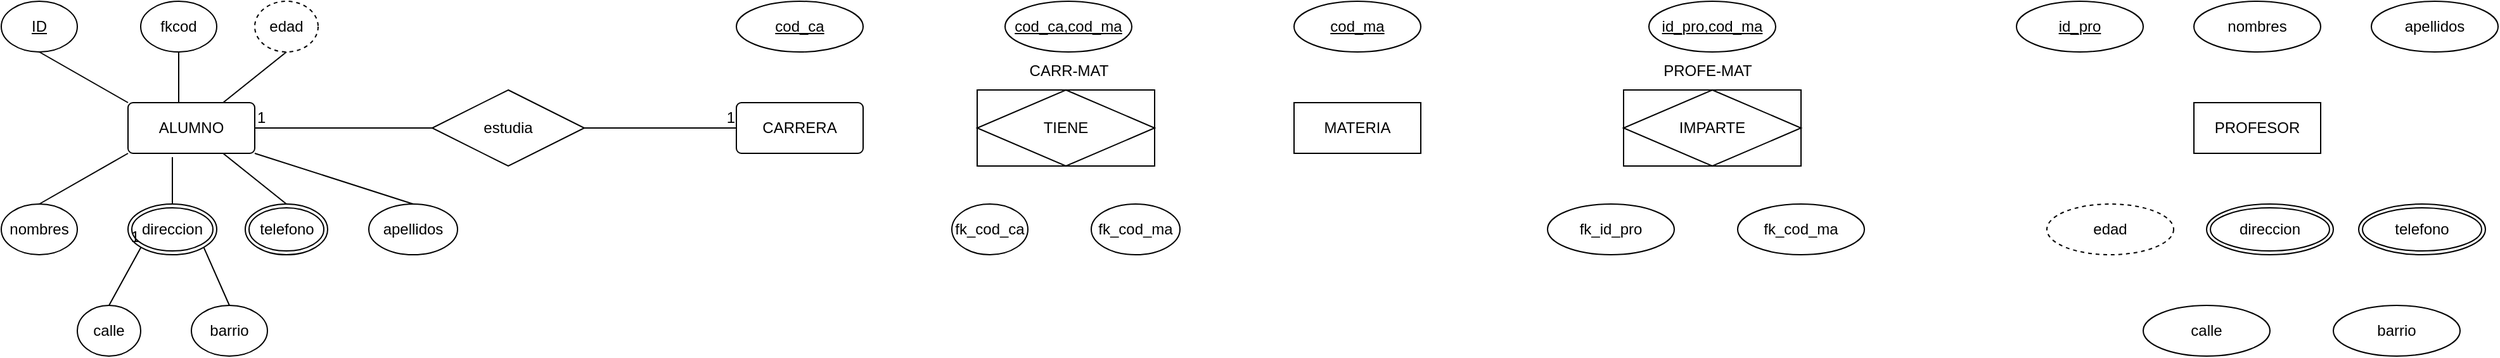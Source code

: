 <mxfile version="24.7.6">
  <diagram name="Página-1" id="Hg2ADHbcAfVCB5c0dppT">
    <mxGraphModel dx="2213" dy="793" grid="1" gridSize="10" guides="1" tooltips="1" connect="1" arrows="1" fold="1" page="1" pageScale="1" pageWidth="827" pageHeight="1169" math="0" shadow="0">
      <root>
        <mxCell id="0" />
        <mxCell id="1" parent="0" />
        <mxCell id="F62fE3NJksiHlh27fMDJ-1" value="ALUMNO" style="rounded=1;arcSize=10;whiteSpace=wrap;html=1;align=center;" vertex="1" parent="1">
          <mxGeometry x="40" y="120" width="100" height="40" as="geometry" />
        </mxCell>
        <mxCell id="F62fE3NJksiHlh27fMDJ-2" value="ID" style="ellipse;whiteSpace=wrap;html=1;align=center;fontStyle=4;" vertex="1" parent="1">
          <mxGeometry x="-60" y="40" width="60" height="40" as="geometry" />
        </mxCell>
        <mxCell id="F62fE3NJksiHlh27fMDJ-3" value="fkcod" style="ellipse;whiteSpace=wrap;html=1;align=center;" vertex="1" parent="1">
          <mxGeometry x="50" y="40" width="60" height="40" as="geometry" />
        </mxCell>
        <mxCell id="F62fE3NJksiHlh27fMDJ-4" value="nombres" style="ellipse;whiteSpace=wrap;html=1;align=center;" vertex="1" parent="1">
          <mxGeometry x="-60" y="200" width="60" height="40" as="geometry" />
        </mxCell>
        <mxCell id="F62fE3NJksiHlh27fMDJ-6" value="CARRERA" style="rounded=1;arcSize=10;whiteSpace=wrap;html=1;align=center;" vertex="1" parent="1">
          <mxGeometry x="520" y="120" width="100" height="40" as="geometry" />
        </mxCell>
        <mxCell id="F62fE3NJksiHlh27fMDJ-8" value="MATERIA" style="whiteSpace=wrap;html=1;align=center;" vertex="1" parent="1">
          <mxGeometry x="960" y="120" width="100" height="40" as="geometry" />
        </mxCell>
        <mxCell id="F62fE3NJksiHlh27fMDJ-9" value="TIENE" style="shape=associativeEntity;whiteSpace=wrap;html=1;align=center;" vertex="1" parent="1">
          <mxGeometry x="710" y="110" width="140" height="60" as="geometry" />
        </mxCell>
        <mxCell id="F62fE3NJksiHlh27fMDJ-10" value="IMPARTE" style="shape=associativeEntity;whiteSpace=wrap;html=1;align=center;" vertex="1" parent="1">
          <mxGeometry x="1220" y="110" width="140" height="60" as="geometry" />
        </mxCell>
        <mxCell id="F62fE3NJksiHlh27fMDJ-11" value="PROFESOR" style="whiteSpace=wrap;html=1;align=center;" vertex="1" parent="1">
          <mxGeometry x="1670" y="120" width="100" height="40" as="geometry" />
        </mxCell>
        <mxCell id="F62fE3NJksiHlh27fMDJ-12" value="direccion" style="ellipse;shape=doubleEllipse;margin=3;whiteSpace=wrap;html=1;align=center;" vertex="1" parent="1">
          <mxGeometry x="40" y="200" width="70" height="40" as="geometry" />
        </mxCell>
        <mxCell id="F62fE3NJksiHlh27fMDJ-13" value="edad" style="ellipse;whiteSpace=wrap;html=1;align=center;dashed=1;" vertex="1" parent="1">
          <mxGeometry x="140" y="40" width="50" height="40" as="geometry" />
        </mxCell>
        <mxCell id="F62fE3NJksiHlh27fMDJ-14" value="barrio" style="ellipse;whiteSpace=wrap;html=1;align=center;" vertex="1" parent="1">
          <mxGeometry x="90" y="280" width="60" height="40" as="geometry" />
        </mxCell>
        <mxCell id="F62fE3NJksiHlh27fMDJ-15" value="calle" style="ellipse;whiteSpace=wrap;html=1;align=center;" vertex="1" parent="1">
          <mxGeometry y="280" width="50" height="40" as="geometry" />
        </mxCell>
        <mxCell id="F62fE3NJksiHlh27fMDJ-16" value="telefono" style="ellipse;shape=doubleEllipse;margin=3;whiteSpace=wrap;html=1;align=center;" vertex="1" parent="1">
          <mxGeometry x="132.5" y="200" width="65" height="40" as="geometry" />
        </mxCell>
        <mxCell id="F62fE3NJksiHlh27fMDJ-17" value="cod_ca" style="ellipse;whiteSpace=wrap;html=1;align=center;fontStyle=4;" vertex="1" parent="1">
          <mxGeometry x="520" y="40" width="100" height="40" as="geometry" />
        </mxCell>
        <mxCell id="F62fE3NJksiHlh27fMDJ-18" value="cod_ca,cod_ma" style="ellipse;whiteSpace=wrap;html=1;align=center;fontStyle=4;" vertex="1" parent="1">
          <mxGeometry x="732" y="40" width="100" height="40" as="geometry" />
        </mxCell>
        <mxCell id="F62fE3NJksiHlh27fMDJ-19" value="fk_cod_ma" style="ellipse;whiteSpace=wrap;html=1;align=center;" vertex="1" parent="1">
          <mxGeometry x="800" y="200" width="70" height="40" as="geometry" />
        </mxCell>
        <mxCell id="F62fE3NJksiHlh27fMDJ-20" value="fk_cod_ca" style="ellipse;whiteSpace=wrap;html=1;align=center;" vertex="1" parent="1">
          <mxGeometry x="690" y="200" width="60" height="40" as="geometry" />
        </mxCell>
        <mxCell id="F62fE3NJksiHlh27fMDJ-22" value="CARR-MAT" style="text;html=1;align=center;verticalAlign=middle;resizable=0;points=[];autosize=1;strokeColor=none;fillColor=none;" vertex="1" parent="1">
          <mxGeometry x="737" y="80" width="90" height="30" as="geometry" />
        </mxCell>
        <mxCell id="F62fE3NJksiHlh27fMDJ-23" value="cod_ma" style="ellipse;whiteSpace=wrap;html=1;align=center;fontStyle=4;" vertex="1" parent="1">
          <mxGeometry x="960" y="40" width="100" height="40" as="geometry" />
        </mxCell>
        <mxCell id="F62fE3NJksiHlh27fMDJ-24" value="PROFE-MAT" style="text;html=1;align=center;verticalAlign=middle;resizable=0;points=[];autosize=1;strokeColor=none;fillColor=none;" vertex="1" parent="1">
          <mxGeometry x="1241" y="80" width="90" height="30" as="geometry" />
        </mxCell>
        <mxCell id="F62fE3NJksiHlh27fMDJ-25" value="fk_cod_ma" style="ellipse;whiteSpace=wrap;html=1;align=center;" vertex="1" parent="1">
          <mxGeometry x="1310" y="200" width="100" height="40" as="geometry" />
        </mxCell>
        <mxCell id="F62fE3NJksiHlh27fMDJ-26" value="fk_id_pro" style="ellipse;whiteSpace=wrap;html=1;align=center;" vertex="1" parent="1">
          <mxGeometry x="1160" y="200" width="100" height="40" as="geometry" />
        </mxCell>
        <mxCell id="F62fE3NJksiHlh27fMDJ-27" value="id_pro,cod_ma" style="ellipse;whiteSpace=wrap;html=1;align=center;fontStyle=4;" vertex="1" parent="1">
          <mxGeometry x="1240" y="40" width="100" height="40" as="geometry" />
        </mxCell>
        <mxCell id="F62fE3NJksiHlh27fMDJ-28" value="direccion" style="ellipse;shape=doubleEllipse;margin=3;whiteSpace=wrap;html=1;align=center;" vertex="1" parent="1">
          <mxGeometry x="1680" y="200" width="100" height="40" as="geometry" />
        </mxCell>
        <mxCell id="F62fE3NJksiHlh27fMDJ-30" value="id_pro" style="ellipse;whiteSpace=wrap;html=1;align=center;fontStyle=4;" vertex="1" parent="1">
          <mxGeometry x="1530" y="40" width="100" height="40" as="geometry" />
        </mxCell>
        <mxCell id="F62fE3NJksiHlh27fMDJ-31" value="telefono" style="ellipse;shape=doubleEllipse;margin=3;whiteSpace=wrap;html=1;align=center;" vertex="1" parent="1">
          <mxGeometry x="1800" y="200" width="100" height="40" as="geometry" />
        </mxCell>
        <mxCell id="F62fE3NJksiHlh27fMDJ-32" value="edad" style="ellipse;whiteSpace=wrap;html=1;align=center;dashed=1;" vertex="1" parent="1">
          <mxGeometry x="1554" y="200" width="100" height="40" as="geometry" />
        </mxCell>
        <mxCell id="F62fE3NJksiHlh27fMDJ-33" value="barrio" style="ellipse;whiteSpace=wrap;html=1;align=center;" vertex="1" parent="1">
          <mxGeometry x="1780" y="280" width="100" height="40" as="geometry" />
        </mxCell>
        <mxCell id="F62fE3NJksiHlh27fMDJ-34" value="calle" style="ellipse;whiteSpace=wrap;html=1;align=center;" vertex="1" parent="1">
          <mxGeometry x="1630" y="280" width="100" height="40" as="geometry" />
        </mxCell>
        <mxCell id="F62fE3NJksiHlh27fMDJ-35" value="nombres" style="ellipse;whiteSpace=wrap;html=1;align=center;" vertex="1" parent="1">
          <mxGeometry x="1670" y="40" width="100" height="40" as="geometry" />
        </mxCell>
        <mxCell id="F62fE3NJksiHlh27fMDJ-36" value="apellidos" style="ellipse;whiteSpace=wrap;html=1;align=center;" vertex="1" parent="1">
          <mxGeometry x="1810" y="40" width="100" height="40" as="geometry" />
        </mxCell>
        <mxCell id="F62fE3NJksiHlh27fMDJ-38" value="apellidos" style="ellipse;whiteSpace=wrap;html=1;align=center;" vertex="1" parent="1">
          <mxGeometry x="230" y="200" width="70" height="40" as="geometry" />
        </mxCell>
        <mxCell id="F62fE3NJksiHlh27fMDJ-39" value="" style="endArrow=none;html=1;rounded=0;entryX=0.5;entryY=1;entryDx=0;entryDy=0;exitX=0;exitY=0;exitDx=0;exitDy=0;" edge="1" parent="1" source="F62fE3NJksiHlh27fMDJ-1" target="F62fE3NJksiHlh27fMDJ-2">
          <mxGeometry relative="1" as="geometry">
            <mxPoint x="200" y="180" as="sourcePoint" />
            <mxPoint x="360" y="180" as="targetPoint" />
          </mxGeometry>
        </mxCell>
        <mxCell id="F62fE3NJksiHlh27fMDJ-41" value="" style="endArrow=none;html=1;rounded=0;entryX=0.5;entryY=1;entryDx=0;entryDy=0;" edge="1" parent="1" target="F62fE3NJksiHlh27fMDJ-3">
          <mxGeometry relative="1" as="geometry">
            <mxPoint x="80" y="120" as="sourcePoint" />
            <mxPoint x="360" y="180" as="targetPoint" />
          </mxGeometry>
        </mxCell>
        <mxCell id="F62fE3NJksiHlh27fMDJ-44" value="" style="endArrow=none;html=1;rounded=0;entryX=0.5;entryY=1;entryDx=0;entryDy=0;exitX=0.75;exitY=0;exitDx=0;exitDy=0;" edge="1" parent="1" source="F62fE3NJksiHlh27fMDJ-1" target="F62fE3NJksiHlh27fMDJ-13">
          <mxGeometry relative="1" as="geometry">
            <mxPoint x="200" y="180" as="sourcePoint" />
            <mxPoint x="360" y="180" as="targetPoint" />
          </mxGeometry>
        </mxCell>
        <mxCell id="F62fE3NJksiHlh27fMDJ-46" value="" style="endArrow=none;html=1;rounded=0;exitX=0.5;exitY=0;exitDx=0;exitDy=0;entryX=0;entryY=1;entryDx=0;entryDy=0;" edge="1" parent="1" source="F62fE3NJksiHlh27fMDJ-4" target="F62fE3NJksiHlh27fMDJ-1">
          <mxGeometry relative="1" as="geometry">
            <mxPoint x="200" y="180" as="sourcePoint" />
            <mxPoint x="360" y="180" as="targetPoint" />
          </mxGeometry>
        </mxCell>
        <mxCell id="F62fE3NJksiHlh27fMDJ-47" value="" style="endArrow=none;html=1;rounded=0;exitX=0.5;exitY=0;exitDx=0;exitDy=0;entryX=0.35;entryY=1.075;entryDx=0;entryDy=0;entryPerimeter=0;" edge="1" parent="1" source="F62fE3NJksiHlh27fMDJ-12" target="F62fE3NJksiHlh27fMDJ-1">
          <mxGeometry relative="1" as="geometry">
            <mxPoint x="200" y="180" as="sourcePoint" />
            <mxPoint x="360" y="180" as="targetPoint" />
          </mxGeometry>
        </mxCell>
        <mxCell id="F62fE3NJksiHlh27fMDJ-49" value="" style="endArrow=none;html=1;rounded=0;entryX=0.75;entryY=1;entryDx=0;entryDy=0;exitX=0.5;exitY=0;exitDx=0;exitDy=0;" edge="1" parent="1" source="F62fE3NJksiHlh27fMDJ-16" target="F62fE3NJksiHlh27fMDJ-1">
          <mxGeometry relative="1" as="geometry">
            <mxPoint x="200" y="180" as="sourcePoint" />
            <mxPoint x="360" y="180" as="targetPoint" />
          </mxGeometry>
        </mxCell>
        <mxCell id="F62fE3NJksiHlh27fMDJ-51" value="" style="endArrow=none;html=1;rounded=0;entryX=1;entryY=1;entryDx=0;entryDy=0;exitX=0.5;exitY=0;exitDx=0;exitDy=0;" edge="1" parent="1" source="F62fE3NJksiHlh27fMDJ-38" target="F62fE3NJksiHlh27fMDJ-1">
          <mxGeometry relative="1" as="geometry">
            <mxPoint x="200" y="180" as="sourcePoint" />
            <mxPoint x="360" y="180" as="targetPoint" />
          </mxGeometry>
        </mxCell>
        <mxCell id="F62fE3NJksiHlh27fMDJ-53" value="" style="endArrow=none;html=1;rounded=0;exitX=0.5;exitY=0;exitDx=0;exitDy=0;entryX=0;entryY=1;entryDx=0;entryDy=0;" edge="1" parent="1" source="F62fE3NJksiHlh27fMDJ-15" target="F62fE3NJksiHlh27fMDJ-12">
          <mxGeometry relative="1" as="geometry">
            <mxPoint x="200" y="180" as="sourcePoint" />
            <mxPoint x="360" y="180" as="targetPoint" />
          </mxGeometry>
        </mxCell>
        <mxCell id="F62fE3NJksiHlh27fMDJ-54" value="1" style="resizable=0;html=1;whiteSpace=wrap;align=right;verticalAlign=bottom;" connectable="0" vertex="1" parent="F62fE3NJksiHlh27fMDJ-53">
          <mxGeometry x="1" relative="1" as="geometry" />
        </mxCell>
        <mxCell id="F62fE3NJksiHlh27fMDJ-55" value="" style="endArrow=none;html=1;rounded=0;exitX=0.5;exitY=0;exitDx=0;exitDy=0;entryX=1;entryY=1;entryDx=0;entryDy=0;" edge="1" parent="1" source="F62fE3NJksiHlh27fMDJ-14" target="F62fE3NJksiHlh27fMDJ-12">
          <mxGeometry relative="1" as="geometry">
            <mxPoint x="200" y="180" as="sourcePoint" />
            <mxPoint x="360" y="180" as="targetPoint" />
          </mxGeometry>
        </mxCell>
        <mxCell id="F62fE3NJksiHlh27fMDJ-56" value="" style="endArrow=none;html=1;rounded=0;entryX=0;entryY=0.5;entryDx=0;entryDy=0;exitX=1;exitY=0.5;exitDx=0;exitDy=0;" edge="1" parent="1" source="F62fE3NJksiHlh27fMDJ-1" target="F62fE3NJksiHlh27fMDJ-6">
          <mxGeometry relative="1" as="geometry">
            <mxPoint x="200" y="180" as="sourcePoint" />
            <mxPoint x="360" y="180" as="targetPoint" />
          </mxGeometry>
        </mxCell>
        <mxCell id="F62fE3NJksiHlh27fMDJ-57" value="1" style="resizable=0;html=1;whiteSpace=wrap;align=left;verticalAlign=bottom;" connectable="0" vertex="1" parent="F62fE3NJksiHlh27fMDJ-56">
          <mxGeometry x="-1" relative="1" as="geometry" />
        </mxCell>
        <mxCell id="F62fE3NJksiHlh27fMDJ-58" value="1" style="resizable=0;html=1;whiteSpace=wrap;align=right;verticalAlign=bottom;" connectable="0" vertex="1" parent="F62fE3NJksiHlh27fMDJ-56">
          <mxGeometry x="1" relative="1" as="geometry" />
        </mxCell>
        <mxCell id="F62fE3NJksiHlh27fMDJ-5" value="estudia" style="shape=rhombus;perimeter=rhombusPerimeter;whiteSpace=wrap;html=1;align=center;" vertex="1" parent="1">
          <mxGeometry x="280" y="110" width="120" height="60" as="geometry" />
        </mxCell>
      </root>
    </mxGraphModel>
  </diagram>
</mxfile>
